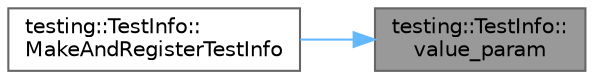 digraph "testing::TestInfo::value_param"
{
 // LATEX_PDF_SIZE
  bgcolor="transparent";
  edge [fontname=Helvetica,fontsize=10,labelfontname=Helvetica,labelfontsize=10];
  node [fontname=Helvetica,fontsize=10,shape=box,height=0.2,width=0.4];
  rankdir="RL";
  Node1 [id="Node000001",label="testing::TestInfo::\lvalue_param",height=0.2,width=0.4,color="gray40", fillcolor="grey60", style="filled", fontcolor="black",tooltip=" "];
  Node1 -> Node2 [id="edge1_Node000001_Node000002",dir="back",color="steelblue1",style="solid",tooltip=" "];
  Node2 [id="Node000002",label="testing::TestInfo::\lMakeAndRegisterTestInfo",height=0.2,width=0.4,color="grey40", fillcolor="white", style="filled",URL="$classtesting_1_1_test_info.html#ab4b1deaee66e1dac42bb2f505891d701",tooltip=" "];
}

